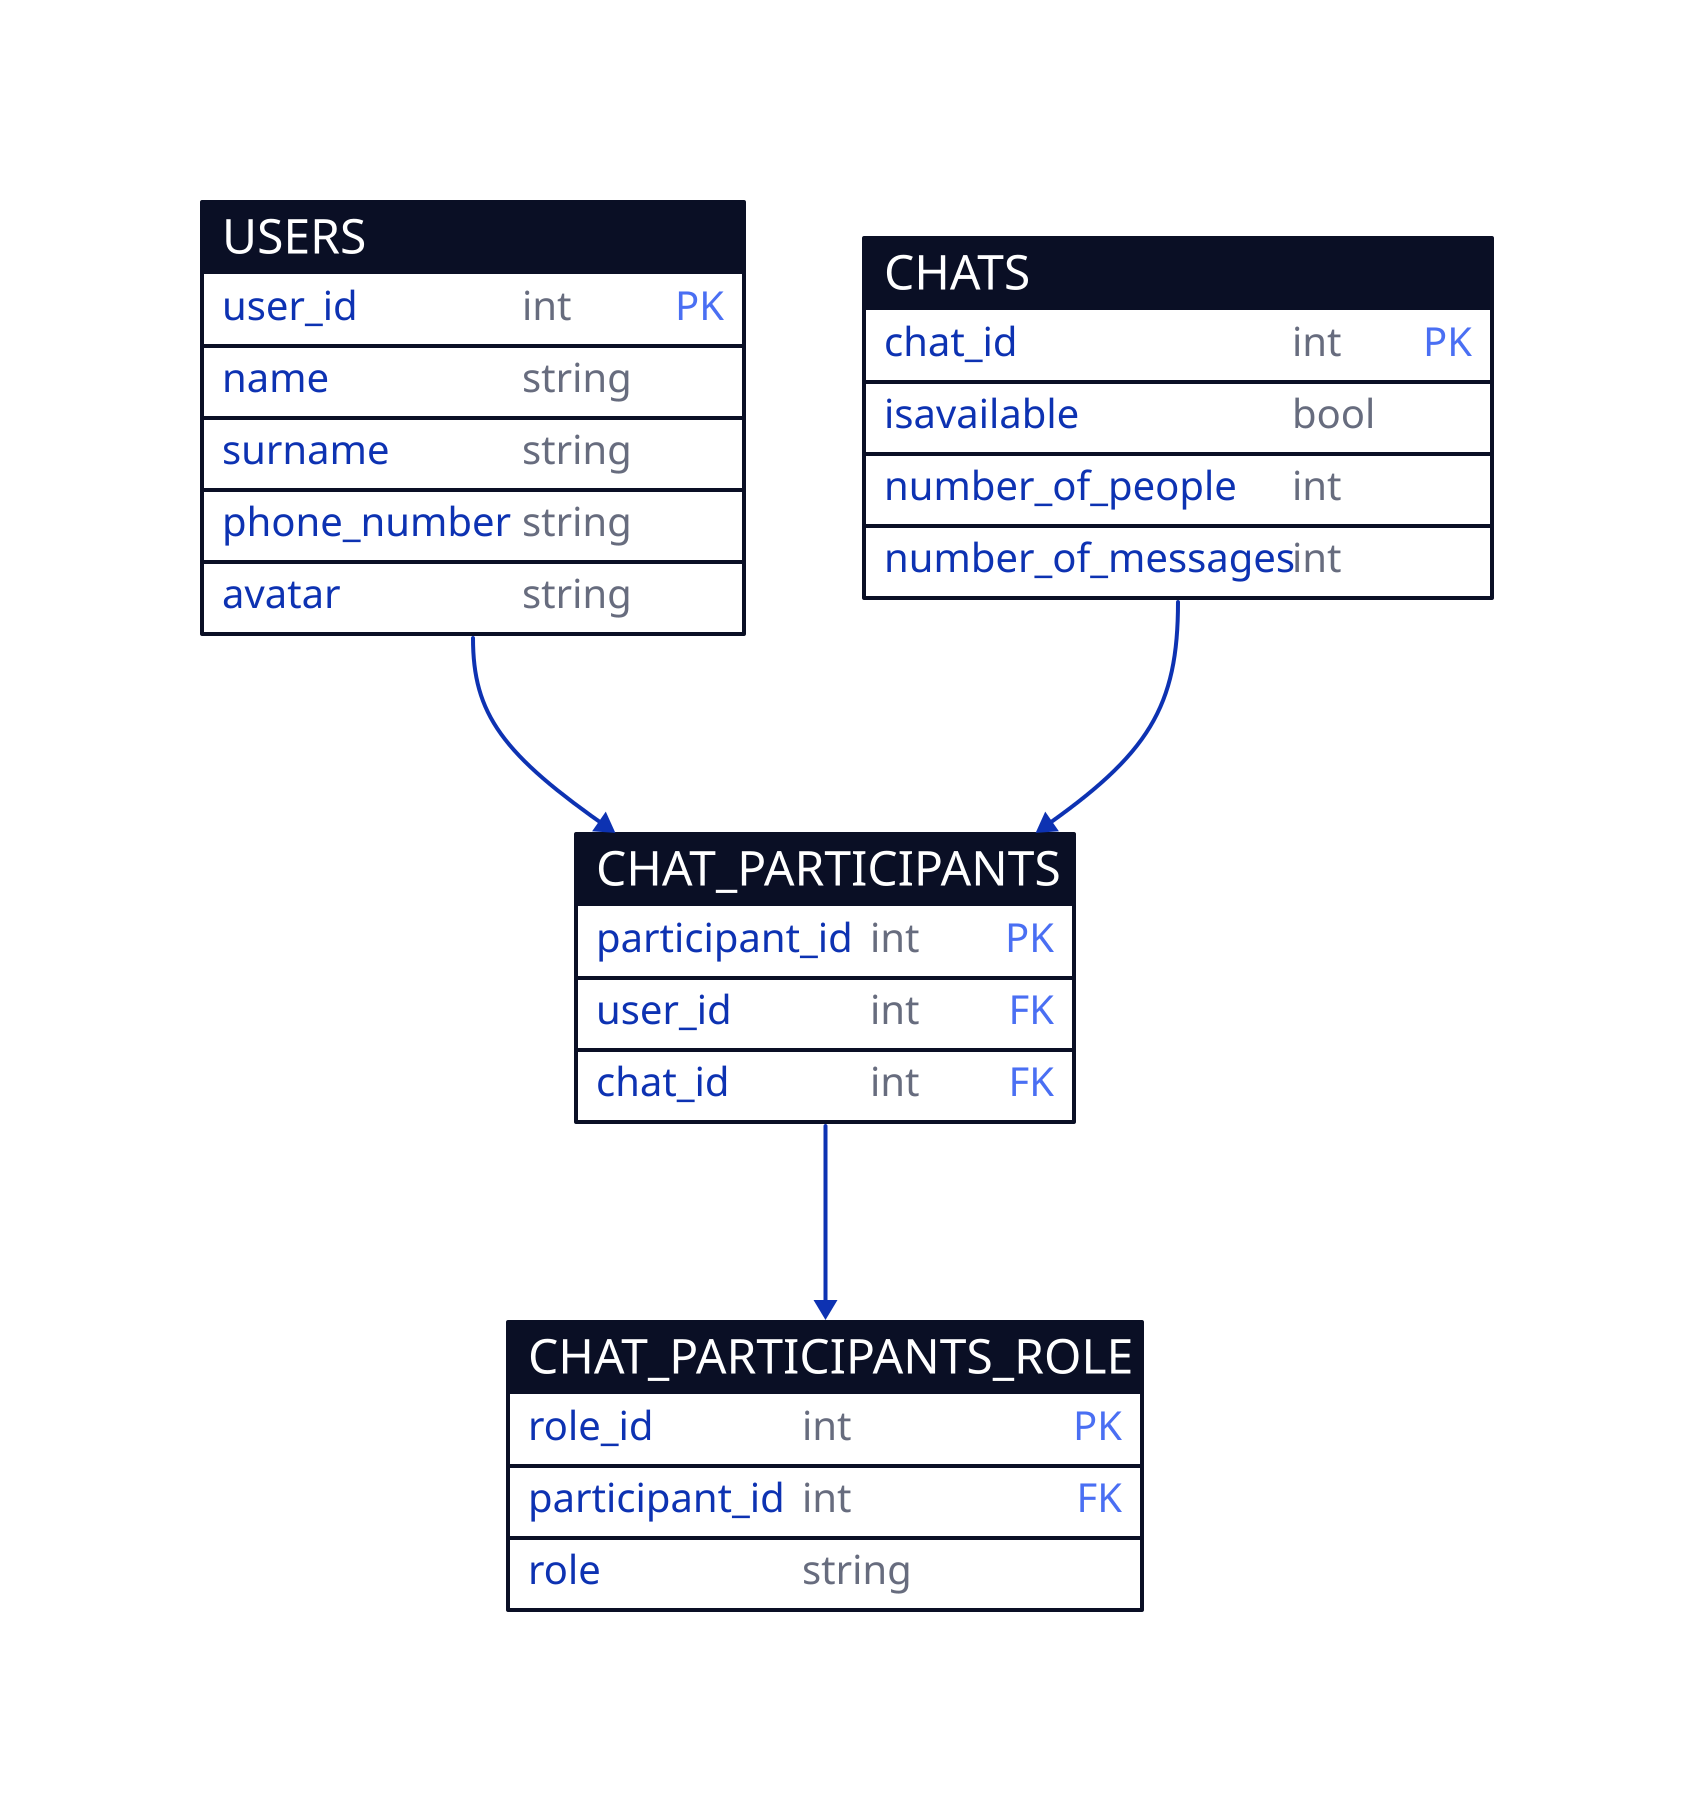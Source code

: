 USERS: {
  shape: sql_table

  # FIELDS
  user_id: int {constraint: primary_key}
  name: string
  surname: string
  phone_number: string
  avatar: string
  # ...
}

CHATS: {
  shape: sql_table

  # FIELDS
  chat_id: int {constraint: primary_key}
  isavailable: bool
  number_of_people: int
  number_of_messages: int
  # ...
}

# Merged table of user-chat -- many-to-many
CHAT_PARTICIPANTS: {
  shape: sql_table

  # FIELDS
  participant_id: int {constraint: primary_key}
  user_id: int {constraint: foreign_key}
  chat_id: int {constraint: foreign_key}
  # ...
}

CHAT_PARTICIPANTS_ROLE: {
  shape: sql_table

  role_id: int {constraint: primary_key}
  participant_id: int {constraint: foreign_key}
  role: string
}



USERS -> CHAT_PARTICIPANTS
CHATS -> CHAT_PARTICIPANTS

CHAT_PARTICIPANTS -> CHAT_PARTICIPANTS_ROLE

